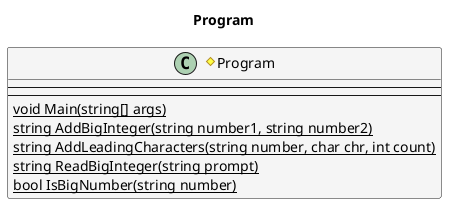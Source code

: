 @startuml Program
title Program
#class Program #whitesmoke {
---
---
{static} void Main(string[] args)
{static} string AddBigInteger(string number1, string number2)
{static} string AddLeadingCharacters(string number, char chr, int count)
{static} string ReadBigInteger(string prompt)
{static} bool IsBigNumber(string number)
}
@enduml
